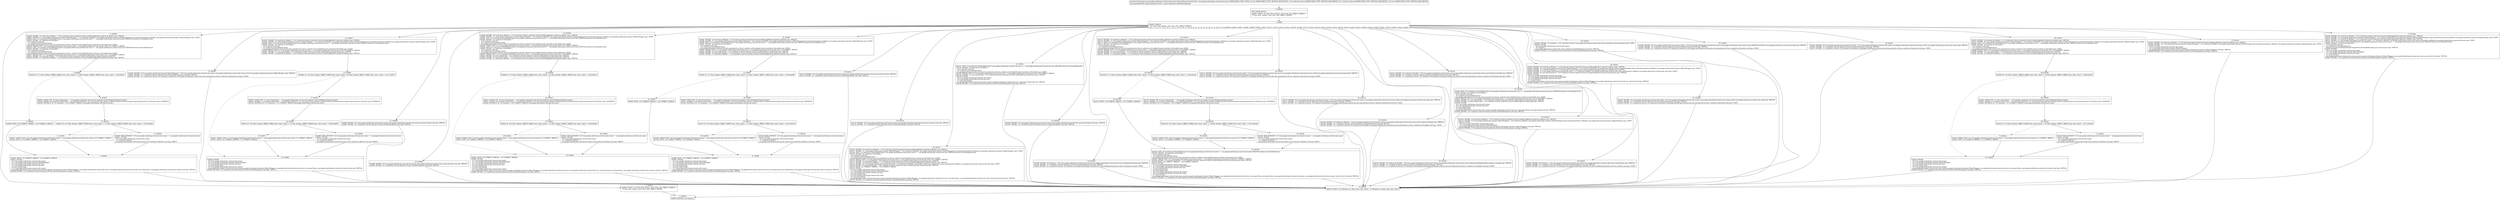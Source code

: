digraph "CFG forcom.google.android.gms.internal.ads.zzamu.dispatchTransaction(ILandroid\/os\/Parcel;Landroid\/os\/Parcel;I)Z" {
Node_0 [shape=record,label="{0\:\ 0x0000|MTH_ENTER_BLOCK\l|0x0000: CONST  (r6 I:?[int, float, boolean, short, byte, char, OBJECT, ARRAY]) = \l  (0 ?[int, float, boolean, short, byte, char, OBJECT, ARRAY])\l \l}"];
Node_1 [shape=record,label="{1\:\ 0x0001|0x0001: SWITCH  \l  (r9 I:?[int, float, boolean, short, byte, char, OBJECT, ARRAY])\l k:[1, 2, 3, 4, 5, 6, 7, 8, 9, 10, 11, 12, 13, 14, 15, 16, 17, 18, 19, 20, 21, 22, 23, 24, 25, 26, 27, 28, 29, 30, 31] t:[0x0006, 0x0046, 0x0051, 0x0086, 0x008d, 0x0094, 0x00d7, 0x0113, 0x011b, 0x0123, 0x014c, 0x0160, 0x0168, 0x0174, 0x01bc, 0x01c8, 0x01d4, 0x01e0, 0x01ec, 0x01f8, 0x0210, 0x0220, 0x022c, 0x0248, 0x0254, 0x0260, 0x026c, 0x0278, 0x0004, 0x02ae, 0x02be] \l}"];
Node_2 [shape=record,label="{2\:\ 0x0004|0x0004: CONST  (r0 I:?[int, float, boolean, short, byte, char, OBJECT, ARRAY]) = \l  (0 ?[int, float, boolean, short, byte, char, OBJECT, ARRAY])\l \l}"];
Node_3 [shape=record,label="{3\:\ 0x0005|0x0005: RETURN  (r0 I:boolean) \l}"];
Node_4 [shape=record,label="{4\:\ 0x0006|0x0006: INVOKE  (r0 I:android.os.IBinder) = (r10 I:android.os.Parcel) android.os.Parcel.readStrongBinder():android.os.IBinder type: VIRTUAL \l0x000a: INVOKE  (r1 I:com.google.android.gms.dynamic.IObjectWrapper) = (r0 I:android.os.IBinder) com.google.android.gms.dynamic.IObjectWrapper.Stub.asInterface(android.os.IBinder):com.google.android.gms.dynamic.IObjectWrapper type: STATIC \l0x000e: SGET  (r0 I:android.os.Parcelable$Creator\<com.google.android.gms.internal.ads.zzyb\>) =  com.google.android.gms.internal.ads.zzyb.CREATOR android.os.Parcelable$Creator \l0x0010: INVOKE  (r2 I:android.os.Parcelable) = \l  (r10 I:android.os.Parcel)\l  (r0 I:android.os.Parcelable$Creator)\l com.google.android.gms.internal.ads.zzfo.zza(android.os.Parcel, android.os.Parcelable$Creator):android.os.Parcelable type: STATIC \l0x0014: CHECK_CAST  (r2 I:com.google.android.gms.internal.ads.zzyb) = (com.google.android.gms.internal.ads.zzyb) (r2 I:?[OBJECT, ARRAY]) \l0x0016: SGET  (r0 I:android.os.Parcelable$Creator\<com.google.android.gms.internal.ads.zzxx\>) =  com.google.android.gms.internal.ads.zzxx.CREATOR android.os.Parcelable$Creator \l0x0018: INVOKE  (r3 I:android.os.Parcelable) = \l  (r10 I:android.os.Parcel)\l  (r0 I:android.os.Parcelable$Creator)\l com.google.android.gms.internal.ads.zzfo.zza(android.os.Parcel, android.os.Parcelable$Creator):android.os.Parcelable type: STATIC \l0x001c: CHECK_CAST  (r3 I:com.google.android.gms.internal.ads.zzxx) = (com.google.android.gms.internal.ads.zzxx) (r3 I:?[OBJECT, ARRAY]) \l0x001e: INVOKE  (r4 I:java.lang.String) = (r10 I:android.os.Parcel) android.os.Parcel.readString():java.lang.String type: VIRTUAL \l0x0022: INVOKE  (r7 I:android.os.IBinder) = (r10 I:android.os.Parcel) android.os.Parcel.readStrongBinder():android.os.IBinder type: VIRTUAL \l}"];
Node_5 [shape=record,label="{5\:\ 0x0026|0x0026: IF  (r7 I:?[int, boolean, OBJECT, ARRAY, byte, short, char]) != (0 ?[int, boolean, OBJECT, ARRAY, byte, short, char])  \-\> B:9:0x0032 \l}"];
Node_6 [shape=record,label="{6\:\ 0x0028|0x0028: MOVE  (r5 I:?[OBJECT, ARRAY]) = (r6 I:?[OBJECT, ARRAY]) \l}"];
Node_7 [shape=record,label="{7\:\ 0x0029|0x0029: MOVE  (r0 I:?[OBJECT, ARRAY]) = (r8 I:?[OBJECT, ARRAY]) \l0x002a: INVOKE  \l  (r0 I:com.google.android.gms.internal.ads.zzamu)\l  (r1 I:com.google.android.gms.dynamic.IObjectWrapper)\l  (r2 I:com.google.android.gms.internal.ads.zzyb)\l  (r3 I:com.google.android.gms.internal.ads.zzxx)\l  (r4 I:java.lang.String)\l  (r5 I:com.google.android.gms.internal.ads.zzamw)\l com.google.android.gms.internal.ads.zzamu.zza(com.google.android.gms.dynamic.IObjectWrapper, com.google.android.gms.internal.ads.zzyb, com.google.android.gms.internal.ads.zzxx, java.lang.String, com.google.android.gms.internal.ads.zzamw):void type: VIRTUAL \l0x002d: INVOKE  (r11 I:android.os.Parcel) android.os.Parcel.writeNoException():void type: VIRTUAL \l}"];
Node_8 [shape=record,label="{8\:\ 0x0030|0x0030: CONST  (r0 I:?[boolean, int, float, short, byte, char]) = (1 ?[boolean, int, float, short, byte, char]) \l}"];
Node_9 [shape=record,label="{9\:\ 0x0032|0x0032: CONST_STR  (r0 I:java.lang.String) =  \"com.google.android.gms.ads.internal.mediation.client.IMediationAdapterListener\" \l0x0034: INVOKE  (r0 I:android.os.IInterface) = (r7 I:android.os.IBinder), (r0 I:java.lang.String) android.os.IBinder.queryLocalInterface(java.lang.String):android.os.IInterface type: INTERFACE \l0x0038: INSTANCE_OF  (r5 I:boolean) = (r0 I:?[OBJECT, ARRAY]) com.google.android.gms.internal.ads.zzamw \l}"];
Node_10 [shape=record,label="{10\:\ 0x003a|0x003a: IF  (r5 I:?[int, boolean, OBJECT, ARRAY, byte, short, char]) == (0 ?[int, boolean, OBJECT, ARRAY, byte, short, char])  \-\> B:12:0x0040 \l}"];
Node_11 [shape=record,label="{11\:\ 0x003c|0x003c: CHECK_CAST  (r0 I:com.google.android.gms.internal.ads.zzamw) = (com.google.android.gms.internal.ads.zzamw) (r0 I:?[OBJECT, ARRAY]) \l0x003e: MOVE  (r5 I:?[OBJECT, ARRAY]) = (r0 I:?[OBJECT, ARRAY]) \l}"];
Node_12 [shape=record,label="{12\:\ 0x0040|0x0040: NEW_INSTANCE  (r5 I:com.google.android.gms.internal.ads.zzamy) =  com.google.android.gms.internal.ads.zzamy \l0x0042: INVOKE  \l  (r5 I:com.google.android.gms.internal.ads.zzamy)\l  (r7 I:android.os.IBinder)\l com.google.android.gms.internal.ads.zzamy.\<init\>(android.os.IBinder):void type: DIRECT \l}"];
Node_13 [shape=record,label="{13\:\ 0x0046|0x0046: INVOKE  (r0 I:com.google.android.gms.dynamic.IObjectWrapper) = (r8 I:com.google.android.gms.internal.ads.zzamu) com.google.android.gms.internal.ads.zzamu.zzse():com.google.android.gms.dynamic.IObjectWrapper type: VIRTUAL \l0x004a: INVOKE  (r11 I:android.os.Parcel) android.os.Parcel.writeNoException():void type: VIRTUAL \l0x004d: INVOKE  (r11 I:android.os.Parcel), (r0 I:android.os.IInterface) com.google.android.gms.internal.ads.zzfo.zza(android.os.Parcel, android.os.IInterface):void type: STATIC \l}"];
Node_14 [shape=record,label="{14\:\ 0x0051|0x0051: INVOKE  (r0 I:android.os.IBinder) = (r10 I:android.os.Parcel) android.os.Parcel.readStrongBinder():android.os.IBinder type: VIRTUAL \l0x0055: INVOKE  (r2 I:com.google.android.gms.dynamic.IObjectWrapper) = (r0 I:android.os.IBinder) com.google.android.gms.dynamic.IObjectWrapper.Stub.asInterface(android.os.IBinder):com.google.android.gms.dynamic.IObjectWrapper type: STATIC \l0x0059: SGET  (r0 I:android.os.Parcelable$Creator\<com.google.android.gms.internal.ads.zzxx\>) =  com.google.android.gms.internal.ads.zzxx.CREATOR android.os.Parcelable$Creator \l0x005b: INVOKE  (r0 I:android.os.Parcelable) = \l  (r10 I:android.os.Parcel)\l  (r0 I:android.os.Parcelable$Creator)\l com.google.android.gms.internal.ads.zzfo.zza(android.os.Parcel, android.os.Parcelable$Creator):android.os.Parcelable type: STATIC \l0x005f: CHECK_CAST  (r0 I:com.google.android.gms.internal.ads.zzxx) = (com.google.android.gms.internal.ads.zzxx) (r0 I:?[OBJECT, ARRAY]) \l0x0061: INVOKE  (r3 I:java.lang.String) = (r10 I:android.os.Parcel) android.os.Parcel.readString():java.lang.String type: VIRTUAL \l0x0065: INVOKE  (r4 I:android.os.IBinder) = (r10 I:android.os.Parcel) android.os.Parcel.readStrongBinder():android.os.IBinder type: VIRTUAL \l}"];
Node_15 [shape=record,label="{15\:\ 0x0069|0x0069: IF  (r4 I:?[int, boolean, OBJECT, ARRAY, byte, short, char]) != (0 ?[int, boolean, OBJECT, ARRAY, byte, short, char])  \-\> B:17:0x0072 \l}"];
Node_16 [shape=record,label="{16\:\ 0x006b|0x006b: INVOKE  \l  (r8 I:com.google.android.gms.internal.ads.zzamu)\l  (r2 I:com.google.android.gms.dynamic.IObjectWrapper)\l  (r0 I:com.google.android.gms.internal.ads.zzxx)\l  (r3 I:java.lang.String)\l  (r6 I:com.google.android.gms.internal.ads.zzamw)\l com.google.android.gms.internal.ads.zzamu.zza(com.google.android.gms.dynamic.IObjectWrapper, com.google.android.gms.internal.ads.zzxx, java.lang.String, com.google.android.gms.internal.ads.zzamw):void type: VIRTUAL \l0x006e: INVOKE  (r11 I:android.os.Parcel) android.os.Parcel.writeNoException():void type: VIRTUAL \l}"];
Node_17 [shape=record,label="{17\:\ 0x0072|0x0072: CONST_STR  (r1 I:java.lang.String) =  \"com.google.android.gms.ads.internal.mediation.client.IMediationAdapterListener\" \l0x0074: INVOKE  (r1 I:android.os.IInterface) = (r4 I:android.os.IBinder), (r1 I:java.lang.String) android.os.IBinder.queryLocalInterface(java.lang.String):android.os.IInterface type: INTERFACE \l0x0078: INSTANCE_OF  (r5 I:boolean) = (r1 I:?[OBJECT, ARRAY]) com.google.android.gms.internal.ads.zzamw \l}"];
Node_18 [shape=record,label="{18\:\ 0x007a|0x007a: IF  (r5 I:?[int, boolean, OBJECT, ARRAY, byte, short, char]) == (0 ?[int, boolean, OBJECT, ARRAY, byte, short, char])  \-\> B:20:0x0080 \l}"];
Node_19 [shape=record,label="{19\:\ 0x007c|0x007c: CHECK_CAST  (r1 I:com.google.android.gms.internal.ads.zzamw) = (com.google.android.gms.internal.ads.zzamw) (r1 I:?[OBJECT, ARRAY]) \l0x007e: MOVE  (r6 I:?[OBJECT, ARRAY]) = (r1 I:?[OBJECT, ARRAY]) \l}"];
Node_20 [shape=record,label="{20\:\ 0x0080|0x0080: NEW_INSTANCE  (r6 I:com.google.android.gms.internal.ads.zzamy) =  com.google.android.gms.internal.ads.zzamy \l0x0082: INVOKE  \l  (r6 I:com.google.android.gms.internal.ads.zzamy)\l  (r4 I:android.os.IBinder)\l com.google.android.gms.internal.ads.zzamy.\<init\>(android.os.IBinder):void type: DIRECT \l}"];
Node_21 [shape=record,label="{21\:\ 0x0086|0x0086: INVOKE  (r8 I:com.google.android.gms.internal.ads.zzamu) com.google.android.gms.internal.ads.zzamu.showInterstitial():void type: VIRTUAL \l0x0089: INVOKE  (r11 I:android.os.Parcel) android.os.Parcel.writeNoException():void type: VIRTUAL \l}"];
Node_22 [shape=record,label="{22\:\ 0x008d|0x008d: INVOKE  (r8 I:com.google.android.gms.internal.ads.zzamu) com.google.android.gms.internal.ads.zzamu.destroy():void type: VIRTUAL \l0x0090: INVOKE  (r11 I:android.os.Parcel) android.os.Parcel.writeNoException():void type: VIRTUAL \l}"];
Node_23 [shape=record,label="{23\:\ 0x0094|0x0094: INVOKE  (r0 I:android.os.IBinder) = (r10 I:android.os.Parcel) android.os.Parcel.readStrongBinder():android.os.IBinder type: VIRTUAL \l0x0098: INVOKE  (r1 I:com.google.android.gms.dynamic.IObjectWrapper) = (r0 I:android.os.IBinder) com.google.android.gms.dynamic.IObjectWrapper.Stub.asInterface(android.os.IBinder):com.google.android.gms.dynamic.IObjectWrapper type: STATIC \l0x009c: SGET  (r0 I:android.os.Parcelable$Creator\<com.google.android.gms.internal.ads.zzyb\>) =  com.google.android.gms.internal.ads.zzyb.CREATOR android.os.Parcelable$Creator \l0x009e: INVOKE  (r2 I:android.os.Parcelable) = \l  (r10 I:android.os.Parcel)\l  (r0 I:android.os.Parcelable$Creator)\l com.google.android.gms.internal.ads.zzfo.zza(android.os.Parcel, android.os.Parcelable$Creator):android.os.Parcelable type: STATIC \l0x00a2: CHECK_CAST  (r2 I:com.google.android.gms.internal.ads.zzyb) = (com.google.android.gms.internal.ads.zzyb) (r2 I:?[OBJECT, ARRAY]) \l0x00a4: SGET  (r0 I:android.os.Parcelable$Creator\<com.google.android.gms.internal.ads.zzxx\>) =  com.google.android.gms.internal.ads.zzxx.CREATOR android.os.Parcelable$Creator \l0x00a6: INVOKE  (r3 I:android.os.Parcelable) = \l  (r10 I:android.os.Parcel)\l  (r0 I:android.os.Parcelable$Creator)\l com.google.android.gms.internal.ads.zzfo.zza(android.os.Parcel, android.os.Parcelable$Creator):android.os.Parcelable type: STATIC \l0x00aa: CHECK_CAST  (r3 I:com.google.android.gms.internal.ads.zzxx) = (com.google.android.gms.internal.ads.zzxx) (r3 I:?[OBJECT, ARRAY]) \l0x00ac: INVOKE  (r4 I:java.lang.String) = (r10 I:android.os.Parcel) android.os.Parcel.readString():java.lang.String type: VIRTUAL \l0x00b0: INVOKE  (r5 I:java.lang.String) = (r10 I:android.os.Parcel) android.os.Parcel.readString():java.lang.String type: VIRTUAL \l0x00b4: INVOKE  (r7 I:android.os.IBinder) = (r10 I:android.os.Parcel) android.os.Parcel.readStrongBinder():android.os.IBinder type: VIRTUAL \l}"];
Node_24 [shape=record,label="{24\:\ 0x00b8|0x00b8: IF  (r7 I:?[int, boolean, OBJECT, ARRAY, byte, short, char]) != (0 ?[int, boolean, OBJECT, ARRAY, byte, short, char])  \-\> B:26:0x00c3 \l}"];
Node_25 [shape=record,label="{25\:\ 0x00ba|0x00ba: MOVE  (r0 I:?[OBJECT, ARRAY]) = (r8 I:?[OBJECT, ARRAY]) \l0x00bb: INVOKE  \l  (r0 I:com.google.android.gms.internal.ads.zzamu)\l  (r1 I:com.google.android.gms.dynamic.IObjectWrapper)\l  (r2 I:com.google.android.gms.internal.ads.zzyb)\l  (r3 I:com.google.android.gms.internal.ads.zzxx)\l  (r4 I:java.lang.String)\l  (r5 I:java.lang.String)\l  (r6 I:com.google.android.gms.internal.ads.zzamw)\l com.google.android.gms.internal.ads.zzamu.zza(com.google.android.gms.dynamic.IObjectWrapper, com.google.android.gms.internal.ads.zzyb, com.google.android.gms.internal.ads.zzxx, java.lang.String, java.lang.String, com.google.android.gms.internal.ads.zzamw):void type: VIRTUAL \l0x00be: INVOKE  (r11 I:android.os.Parcel) android.os.Parcel.writeNoException():void type: VIRTUAL \l}"];
Node_26 [shape=record,label="{26\:\ 0x00c3|0x00c3: CONST_STR  (r0 I:java.lang.String) =  \"com.google.android.gms.ads.internal.mediation.client.IMediationAdapterListener\" \l0x00c5: INVOKE  (r0 I:android.os.IInterface) = (r7 I:android.os.IBinder), (r0 I:java.lang.String) android.os.IBinder.queryLocalInterface(java.lang.String):android.os.IInterface type: INTERFACE \l0x00c9: INSTANCE_OF  (r6 I:boolean) = (r0 I:?[OBJECT, ARRAY]) com.google.android.gms.internal.ads.zzamw \l}"];
Node_27 [shape=record,label="{27\:\ 0x00cb|0x00cb: IF  (r6 I:?[int, boolean, OBJECT, ARRAY, byte, short, char]) == (0 ?[int, boolean, OBJECT, ARRAY, byte, short, char])  \-\> B:29:0x00d1 \l}"];
Node_28 [shape=record,label="{28\:\ 0x00cd|0x00cd: CHECK_CAST  (r0 I:com.google.android.gms.internal.ads.zzamw) = (com.google.android.gms.internal.ads.zzamw) (r0 I:?[OBJECT, ARRAY]) \l0x00cf: MOVE  (r6 I:?[OBJECT, ARRAY]) = (r0 I:?[OBJECT, ARRAY]) \l}"];
Node_29 [shape=record,label="{29\:\ 0x00d1|0x00d1: NEW_INSTANCE  (r6 I:com.google.android.gms.internal.ads.zzamy) =  com.google.android.gms.internal.ads.zzamy \l0x00d3: INVOKE  \l  (r6 I:com.google.android.gms.internal.ads.zzamy)\l  (r7 I:android.os.IBinder)\l com.google.android.gms.internal.ads.zzamy.\<init\>(android.os.IBinder):void type: DIRECT \l}"];
Node_30 [shape=record,label="{30\:\ 0x00d7|0x00d7: INVOKE  (r0 I:android.os.IBinder) = (r10 I:android.os.Parcel) android.os.Parcel.readStrongBinder():android.os.IBinder type: VIRTUAL \l0x00db: INVOKE  (r1 I:com.google.android.gms.dynamic.IObjectWrapper) = (r0 I:android.os.IBinder) com.google.android.gms.dynamic.IObjectWrapper.Stub.asInterface(android.os.IBinder):com.google.android.gms.dynamic.IObjectWrapper type: STATIC \l0x00df: SGET  (r0 I:android.os.Parcelable$Creator\<com.google.android.gms.internal.ads.zzxx\>) =  com.google.android.gms.internal.ads.zzxx.CREATOR android.os.Parcelable$Creator \l0x00e1: INVOKE  (r2 I:android.os.Parcelable) = \l  (r10 I:android.os.Parcel)\l  (r0 I:android.os.Parcelable$Creator)\l com.google.android.gms.internal.ads.zzfo.zza(android.os.Parcel, android.os.Parcelable$Creator):android.os.Parcelable type: STATIC \l0x00e5: CHECK_CAST  (r2 I:com.google.android.gms.internal.ads.zzxx) = (com.google.android.gms.internal.ads.zzxx) (r2 I:?[OBJECT, ARRAY]) \l0x00e7: INVOKE  (r3 I:java.lang.String) = (r10 I:android.os.Parcel) android.os.Parcel.readString():java.lang.String type: VIRTUAL \l0x00eb: INVOKE  (r4 I:java.lang.String) = (r10 I:android.os.Parcel) android.os.Parcel.readString():java.lang.String type: VIRTUAL \l0x00ef: INVOKE  (r7 I:android.os.IBinder) = (r10 I:android.os.Parcel) android.os.Parcel.readStrongBinder():android.os.IBinder type: VIRTUAL \l}"];
Node_31 [shape=record,label="{31\:\ 0x00f3|0x00f3: IF  (r7 I:?[int, boolean, OBJECT, ARRAY, byte, short, char]) != (0 ?[int, boolean, OBJECT, ARRAY, byte, short, char])  \-\> B:34:0x00ff \l}"];
Node_32 [shape=record,label="{32\:\ 0x00f5|0x00f5: MOVE  (r5 I:?[OBJECT, ARRAY]) = (r6 I:?[OBJECT, ARRAY]) \l}"];
Node_33 [shape=record,label="{33\:\ 0x00f6|0x00f6: MOVE  (r0 I:?[OBJECT, ARRAY]) = (r8 I:?[OBJECT, ARRAY]) \l0x00f7: INVOKE  \l  (r0 I:com.google.android.gms.internal.ads.zzamu)\l  (r1 I:com.google.android.gms.dynamic.IObjectWrapper)\l  (r2 I:com.google.android.gms.internal.ads.zzxx)\l  (r3 I:java.lang.String)\l  (r4 I:java.lang.String)\l  (r5 I:com.google.android.gms.internal.ads.zzamw)\l com.google.android.gms.internal.ads.zzamu.zza(com.google.android.gms.dynamic.IObjectWrapper, com.google.android.gms.internal.ads.zzxx, java.lang.String, java.lang.String, com.google.android.gms.internal.ads.zzamw):void type: VIRTUAL \l0x00fa: INVOKE  (r11 I:android.os.Parcel) android.os.Parcel.writeNoException():void type: VIRTUAL \l}"];
Node_34 [shape=record,label="{34\:\ 0x00ff|0x00ff: CONST_STR  (r0 I:java.lang.String) =  \"com.google.android.gms.ads.internal.mediation.client.IMediationAdapterListener\" \l0x0101: INVOKE  (r0 I:android.os.IInterface) = (r7 I:android.os.IBinder), (r0 I:java.lang.String) android.os.IBinder.queryLocalInterface(java.lang.String):android.os.IInterface type: INTERFACE \l0x0105: INSTANCE_OF  (r5 I:boolean) = (r0 I:?[OBJECT, ARRAY]) com.google.android.gms.internal.ads.zzamw \l}"];
Node_35 [shape=record,label="{35\:\ 0x0107|0x0107: IF  (r5 I:?[int, boolean, OBJECT, ARRAY, byte, short, char]) == (0 ?[int, boolean, OBJECT, ARRAY, byte, short, char])  \-\> B:37:0x010d \l}"];
Node_36 [shape=record,label="{36\:\ 0x0109|0x0109: CHECK_CAST  (r0 I:com.google.android.gms.internal.ads.zzamw) = (com.google.android.gms.internal.ads.zzamw) (r0 I:?[OBJECT, ARRAY]) \l0x010b: MOVE  (r5 I:?[OBJECT, ARRAY]) = (r0 I:?[OBJECT, ARRAY]) \l}"];
Node_37 [shape=record,label="{37\:\ 0x010d|0x010d: NEW_INSTANCE  (r5 I:com.google.android.gms.internal.ads.zzamy) =  com.google.android.gms.internal.ads.zzamy \l0x010f: INVOKE  \l  (r5 I:com.google.android.gms.internal.ads.zzamy)\l  (r7 I:android.os.IBinder)\l com.google.android.gms.internal.ads.zzamy.\<init\>(android.os.IBinder):void type: DIRECT \l}"];
Node_38 [shape=record,label="{38\:\ 0x0113|0x0113: INVOKE  (r8 I:com.google.android.gms.internal.ads.zzamu) com.google.android.gms.internal.ads.zzamu.pause():void type: VIRTUAL \l0x0116: INVOKE  (r11 I:android.os.Parcel) android.os.Parcel.writeNoException():void type: VIRTUAL \l}"];
Node_39 [shape=record,label="{39\:\ 0x011b|0x011b: INVOKE  (r8 I:com.google.android.gms.internal.ads.zzamu) com.google.android.gms.internal.ads.zzamu.resume():void type: VIRTUAL \l0x011e: INVOKE  (r11 I:android.os.Parcel) android.os.Parcel.writeNoException():void type: VIRTUAL \l}"];
Node_40 [shape=record,label="{40\:\ 0x0123|0x0123: INVOKE  (r0 I:android.os.IBinder) = (r10 I:android.os.Parcel) android.os.Parcel.readStrongBinder():android.os.IBinder type: VIRTUAL \l0x0127: INVOKE  (r1 I:com.google.android.gms.dynamic.IObjectWrapper) = (r0 I:android.os.IBinder) com.google.android.gms.dynamic.IObjectWrapper.Stub.asInterface(android.os.IBinder):com.google.android.gms.dynamic.IObjectWrapper type: STATIC \l0x012b: SGET  (r0 I:android.os.Parcelable$Creator\<com.google.android.gms.internal.ads.zzxx\>) =  com.google.android.gms.internal.ads.zzxx.CREATOR android.os.Parcelable$Creator \l0x012d: INVOKE  (r2 I:android.os.Parcelable) = \l  (r10 I:android.os.Parcel)\l  (r0 I:android.os.Parcelable$Creator)\l com.google.android.gms.internal.ads.zzfo.zza(android.os.Parcel, android.os.Parcelable$Creator):android.os.Parcelable type: STATIC \l0x0131: CHECK_CAST  (r2 I:com.google.android.gms.internal.ads.zzxx) = (com.google.android.gms.internal.ads.zzxx) (r2 I:?[OBJECT, ARRAY]) \l0x0133: INVOKE  (r3 I:java.lang.String) = (r10 I:android.os.Parcel) android.os.Parcel.readString():java.lang.String type: VIRTUAL \l0x0137: INVOKE  (r0 I:android.os.IBinder) = (r10 I:android.os.Parcel) android.os.Parcel.readStrongBinder():android.os.IBinder type: VIRTUAL \l0x013b: INVOKE  (r4 I:com.google.android.gms.internal.ads.zzatl) = (r0 I:android.os.IBinder) com.google.android.gms.internal.ads.zzatm.zzai(android.os.IBinder):com.google.android.gms.internal.ads.zzatl type: STATIC \l0x013f: INVOKE  (r5 I:java.lang.String) = (r10 I:android.os.Parcel) android.os.Parcel.readString():java.lang.String type: VIRTUAL \l0x0143: MOVE  (r0 I:?[OBJECT, ARRAY]) = (r8 I:?[OBJECT, ARRAY]) \l0x0144: INVOKE  \l  (r0 I:com.google.android.gms.internal.ads.zzamu)\l  (r1 I:com.google.android.gms.dynamic.IObjectWrapper)\l  (r2 I:com.google.android.gms.internal.ads.zzxx)\l  (r3 I:java.lang.String)\l  (r4 I:com.google.android.gms.internal.ads.zzatl)\l  (r5 I:java.lang.String)\l com.google.android.gms.internal.ads.zzamu.zza(com.google.android.gms.dynamic.IObjectWrapper, com.google.android.gms.internal.ads.zzxx, java.lang.String, com.google.android.gms.internal.ads.zzatl, java.lang.String):void type: VIRTUAL \l0x0147: INVOKE  (r11 I:android.os.Parcel) android.os.Parcel.writeNoException():void type: VIRTUAL \l}"];
Node_41 [shape=record,label="{41\:\ 0x014c|0x014c: SGET  (r0 I:android.os.Parcelable$Creator\<com.google.android.gms.internal.ads.zzxx\>) =  com.google.android.gms.internal.ads.zzxx.CREATOR android.os.Parcelable$Creator \l0x014e: INVOKE  (r0 I:android.os.Parcelable) = \l  (r10 I:android.os.Parcel)\l  (r0 I:android.os.Parcelable$Creator)\l com.google.android.gms.internal.ads.zzfo.zza(android.os.Parcel, android.os.Parcelable$Creator):android.os.Parcelable type: STATIC \l0x0152: CHECK_CAST  (r0 I:com.google.android.gms.internal.ads.zzxx) = (com.google.android.gms.internal.ads.zzxx) (r0 I:?[OBJECT, ARRAY]) \l0x0154: INVOKE  (r1 I:java.lang.String) = (r10 I:android.os.Parcel) android.os.Parcel.readString():java.lang.String type: VIRTUAL \l0x0158: INVOKE  \l  (r8 I:com.google.android.gms.internal.ads.zzamu)\l  (r0 I:com.google.android.gms.internal.ads.zzxx)\l  (r1 I:java.lang.String)\l com.google.android.gms.internal.ads.zzamu.zza(com.google.android.gms.internal.ads.zzxx, java.lang.String):void type: VIRTUAL \l0x015b: INVOKE  (r11 I:android.os.Parcel) android.os.Parcel.writeNoException():void type: VIRTUAL \l}"];
Node_42 [shape=record,label="{42\:\ 0x0160|0x0160: INVOKE  (r8 I:com.google.android.gms.internal.ads.zzamu) com.google.android.gms.internal.ads.zzamu.showVideo():void type: VIRTUAL \l0x0163: INVOKE  (r11 I:android.os.Parcel) android.os.Parcel.writeNoException():void type: VIRTUAL \l}"];
Node_43 [shape=record,label="{43\:\ 0x0168|0x0168: INVOKE  (r0 I:boolean) = (r8 I:com.google.android.gms.internal.ads.zzamu) com.google.android.gms.internal.ads.zzamu.isInitialized():boolean type: VIRTUAL \l0x016c: INVOKE  (r11 I:android.os.Parcel) android.os.Parcel.writeNoException():void type: VIRTUAL \l0x016f: INVOKE  (r11 I:android.os.Parcel), (r0 I:boolean) com.google.android.gms.internal.ads.zzfo.writeBoolean(android.os.Parcel, boolean):void type: STATIC \l}"];
Node_44 [shape=record,label="{44\:\ 0x0174|0x0174: INVOKE  (r0 I:android.os.IBinder) = (r10 I:android.os.Parcel) android.os.Parcel.readStrongBinder():android.os.IBinder type: VIRTUAL \l0x0178: INVOKE  (r1 I:com.google.android.gms.dynamic.IObjectWrapper) = (r0 I:android.os.IBinder) com.google.android.gms.dynamic.IObjectWrapper.Stub.asInterface(android.os.IBinder):com.google.android.gms.dynamic.IObjectWrapper type: STATIC \l0x017c: SGET  (r0 I:android.os.Parcelable$Creator\<com.google.android.gms.internal.ads.zzxx\>) =  com.google.android.gms.internal.ads.zzxx.CREATOR android.os.Parcelable$Creator \l0x017e: INVOKE  (r2 I:android.os.Parcelable) = \l  (r10 I:android.os.Parcel)\l  (r0 I:android.os.Parcelable$Creator)\l com.google.android.gms.internal.ads.zzfo.zza(android.os.Parcel, android.os.Parcelable$Creator):android.os.Parcelable type: STATIC \l0x0182: CHECK_CAST  (r2 I:com.google.android.gms.internal.ads.zzxx) = (com.google.android.gms.internal.ads.zzxx) (r2 I:?[OBJECT, ARRAY]) \l0x0184: INVOKE  (r3 I:java.lang.String) = (r10 I:android.os.Parcel) android.os.Parcel.readString():java.lang.String type: VIRTUAL \l0x0188: INVOKE  (r4 I:java.lang.String) = (r10 I:android.os.Parcel) android.os.Parcel.readString():java.lang.String type: VIRTUAL \l0x018c: INVOKE  (r7 I:android.os.IBinder) = (r10 I:android.os.Parcel) android.os.Parcel.readStrongBinder():android.os.IBinder type: VIRTUAL \l}"];
Node_45 [shape=record,label="{45\:\ 0x0190|0x0190: IF  (r7 I:?[int, boolean, OBJECT, ARRAY, byte, short, char]) != (0 ?[int, boolean, OBJECT, ARRAY, byte, short, char])  \-\> B:48:0x01a8 \l}"];
Node_46 [shape=record,label="{46\:\ 0x0192|0x0192: MOVE  (r5 I:?[OBJECT, ARRAY]) = (r6 I:?[OBJECT, ARRAY]) \l}"];
Node_47 [shape=record,label="{47\:\ 0x0193|0x0193: SGET  (r0 I:android.os.Parcelable$Creator\<com.google.android.gms.internal.ads.zzadx\>) =  com.google.android.gms.internal.ads.zzadx.CREATOR android.os.Parcelable$Creator \l0x0195: INVOKE  (r6 I:android.os.Parcelable) = \l  (r10 I:android.os.Parcel)\l  (r0 I:android.os.Parcelable$Creator)\l com.google.android.gms.internal.ads.zzfo.zza(android.os.Parcel, android.os.Parcelable$Creator):android.os.Parcelable type: STATIC \l0x0199: CHECK_CAST  (r6 I:com.google.android.gms.internal.ads.zzadx) = (com.google.android.gms.internal.ads.zzadx) (r6 I:?[OBJECT, ARRAY]) \l0x019b: INVOKE  (r7 I:java.util.ArrayList) = (r10 I:android.os.Parcel) android.os.Parcel.createStringArrayList():java.util.ArrayList type: VIRTUAL \l0x019f: MOVE  (r0 I:?[OBJECT, ARRAY]) = (r8 I:?[OBJECT, ARRAY]) \l0x01a0: INVOKE  \l  (r0 I:com.google.android.gms.internal.ads.zzamu)\l  (r1 I:com.google.android.gms.dynamic.IObjectWrapper)\l  (r2 I:com.google.android.gms.internal.ads.zzxx)\l  (r3 I:java.lang.String)\l  (r4 I:java.lang.String)\l  (r5 I:com.google.android.gms.internal.ads.zzamw)\l  (r6 I:com.google.android.gms.internal.ads.zzadx)\l  (r7 I:java.util.List)\l com.google.android.gms.internal.ads.zzamu.zza(com.google.android.gms.dynamic.IObjectWrapper, com.google.android.gms.internal.ads.zzxx, java.lang.String, java.lang.String, com.google.android.gms.internal.ads.zzamw, com.google.android.gms.internal.ads.zzadx, java.util.List):void type: VIRTUAL \l0x01a3: INVOKE  (r11 I:android.os.Parcel) android.os.Parcel.writeNoException():void type: VIRTUAL \l}"];
Node_48 [shape=record,label="{48\:\ 0x01a8|0x01a8: CONST_STR  (r0 I:java.lang.String) =  \"com.google.android.gms.ads.internal.mediation.client.IMediationAdapterListener\" \l0x01aa: INVOKE  (r0 I:android.os.IInterface) = (r7 I:android.os.IBinder), (r0 I:java.lang.String) android.os.IBinder.queryLocalInterface(java.lang.String):android.os.IInterface type: INTERFACE \l0x01ae: INSTANCE_OF  (r5 I:boolean) = (r0 I:?[OBJECT, ARRAY]) com.google.android.gms.internal.ads.zzamw \l}"];
Node_49 [shape=record,label="{49\:\ 0x01b0|0x01b0: IF  (r5 I:?[int, boolean, OBJECT, ARRAY, byte, short, char]) == (0 ?[int, boolean, OBJECT, ARRAY, byte, short, char])  \-\> B:51:0x01b6 \l}"];
Node_50 [shape=record,label="{50\:\ 0x01b2|0x01b2: CHECK_CAST  (r0 I:com.google.android.gms.internal.ads.zzamw) = (com.google.android.gms.internal.ads.zzamw) (r0 I:?[OBJECT, ARRAY]) \l0x01b4: MOVE  (r5 I:?[OBJECT, ARRAY]) = (r0 I:?[OBJECT, ARRAY]) \l}"];
Node_51 [shape=record,label="{51\:\ 0x01b6|0x01b6: NEW_INSTANCE  (r5 I:com.google.android.gms.internal.ads.zzamy) =  com.google.android.gms.internal.ads.zzamy \l0x01b8: INVOKE  \l  (r5 I:com.google.android.gms.internal.ads.zzamy)\l  (r7 I:android.os.IBinder)\l com.google.android.gms.internal.ads.zzamy.\<init\>(android.os.IBinder):void type: DIRECT \l}"];
Node_52 [shape=record,label="{52\:\ 0x01bc|0x01bc: INVOKE  (r0 I:com.google.android.gms.internal.ads.zzanb) = (r8 I:com.google.android.gms.internal.ads.zzamu) com.google.android.gms.internal.ads.zzamu.zzsf():com.google.android.gms.internal.ads.zzanb type: VIRTUAL \l0x01c0: INVOKE  (r11 I:android.os.Parcel) android.os.Parcel.writeNoException():void type: VIRTUAL \l0x01c3: INVOKE  (r11 I:android.os.Parcel), (r0 I:android.os.IInterface) com.google.android.gms.internal.ads.zzfo.zza(android.os.Parcel, android.os.IInterface):void type: STATIC \l}"];
Node_53 [shape=record,label="{53\:\ 0x01c8|0x01c8: INVOKE  (r0 I:com.google.android.gms.internal.ads.zzane) = (r8 I:com.google.android.gms.internal.ads.zzamu) com.google.android.gms.internal.ads.zzamu.zzsg():com.google.android.gms.internal.ads.zzane type: VIRTUAL \l0x01cc: INVOKE  (r11 I:android.os.Parcel) android.os.Parcel.writeNoException():void type: VIRTUAL \l0x01cf: INVOKE  (r11 I:android.os.Parcel), (r0 I:android.os.IInterface) com.google.android.gms.internal.ads.zzfo.zza(android.os.Parcel, android.os.IInterface):void type: STATIC \l}"];
Node_54 [shape=record,label="{54\:\ 0x01d4|0x01d4: INVOKE  (r0 I:android.os.Bundle) = (r8 I:com.google.android.gms.internal.ads.zzamu) com.google.android.gms.internal.ads.zzamu.zzsh():android.os.Bundle type: VIRTUAL \l0x01d8: INVOKE  (r11 I:android.os.Parcel) android.os.Parcel.writeNoException():void type: VIRTUAL \l0x01db: INVOKE  (r11 I:android.os.Parcel), (r0 I:android.os.Parcelable) com.google.android.gms.internal.ads.zzfo.zzb(android.os.Parcel, android.os.Parcelable):void type: STATIC \l}"];
Node_55 [shape=record,label="{55\:\ 0x01e0|0x01e0: INVOKE  (r0 I:android.os.Bundle) = (r8 I:com.google.android.gms.internal.ads.zzamu) com.google.android.gms.internal.ads.zzamu.getInterstitialAdapterInfo():android.os.Bundle type: VIRTUAL \l0x01e4: INVOKE  (r11 I:android.os.Parcel) android.os.Parcel.writeNoException():void type: VIRTUAL \l0x01e7: INVOKE  (r11 I:android.os.Parcel), (r0 I:android.os.Parcelable) com.google.android.gms.internal.ads.zzfo.zzb(android.os.Parcel, android.os.Parcelable):void type: STATIC \l}"];
Node_56 [shape=record,label="{56\:\ 0x01ec|0x01ec: INVOKE  (r0 I:android.os.Bundle) = (r8 I:com.google.android.gms.internal.ads.zzamu) com.google.android.gms.internal.ads.zzamu.zzsi():android.os.Bundle type: VIRTUAL \l0x01f0: INVOKE  (r11 I:android.os.Parcel) android.os.Parcel.writeNoException():void type: VIRTUAL \l0x01f3: INVOKE  (r11 I:android.os.Parcel), (r0 I:android.os.Parcelable) com.google.android.gms.internal.ads.zzfo.zzb(android.os.Parcel, android.os.Parcelable):void type: STATIC \l}"];
Node_57 [shape=record,label="{57\:\ 0x01f8|0x01f8: SGET  (r0 I:android.os.Parcelable$Creator\<com.google.android.gms.internal.ads.zzxx\>) =  com.google.android.gms.internal.ads.zzxx.CREATOR android.os.Parcelable$Creator \l0x01fa: INVOKE  (r0 I:android.os.Parcelable) = \l  (r10 I:android.os.Parcel)\l  (r0 I:android.os.Parcelable$Creator)\l com.google.android.gms.internal.ads.zzfo.zza(android.os.Parcel, android.os.Parcelable$Creator):android.os.Parcelable type: STATIC \l0x01fe: CHECK_CAST  (r0 I:com.google.android.gms.internal.ads.zzxx) = (com.google.android.gms.internal.ads.zzxx) (r0 I:?[OBJECT, ARRAY]) \l0x0200: INVOKE  (r1 I:java.lang.String) = (r10 I:android.os.Parcel) android.os.Parcel.readString():java.lang.String type: VIRTUAL \l0x0204: INVOKE  (r2 I:java.lang.String) = (r10 I:android.os.Parcel) android.os.Parcel.readString():java.lang.String type: VIRTUAL \l0x0208: INVOKE  \l  (r8 I:com.google.android.gms.internal.ads.zzamu)\l  (r0 I:com.google.android.gms.internal.ads.zzxx)\l  (r1 I:java.lang.String)\l  (r2 I:java.lang.String)\l com.google.android.gms.internal.ads.zzamu.zza(com.google.android.gms.internal.ads.zzxx, java.lang.String, java.lang.String):void type: VIRTUAL \l0x020b: INVOKE  (r11 I:android.os.Parcel) android.os.Parcel.writeNoException():void type: VIRTUAL \l}"];
Node_58 [shape=record,label="{58\:\ 0x0210|0x0210: INVOKE  (r0 I:android.os.IBinder) = (r10 I:android.os.Parcel) android.os.Parcel.readStrongBinder():android.os.IBinder type: VIRTUAL \l0x0214: INVOKE  (r0 I:com.google.android.gms.dynamic.IObjectWrapper) = (r0 I:android.os.IBinder) com.google.android.gms.dynamic.IObjectWrapper.Stub.asInterface(android.os.IBinder):com.google.android.gms.dynamic.IObjectWrapper type: STATIC \l0x0218: INVOKE  \l  (r8 I:com.google.android.gms.internal.ads.zzamu)\l  (r0 I:com.google.android.gms.dynamic.IObjectWrapper)\l com.google.android.gms.internal.ads.zzamu.zzr(com.google.android.gms.dynamic.IObjectWrapper):void type: VIRTUAL \l0x021b: INVOKE  (r11 I:android.os.Parcel) android.os.Parcel.writeNoException():void type: VIRTUAL \l}"];
Node_59 [shape=record,label="{59\:\ 0x0220|0x0220: INVOKE  (r0 I:boolean) = (r8 I:com.google.android.gms.internal.ads.zzamu) com.google.android.gms.internal.ads.zzamu.zzsj():boolean type: VIRTUAL \l0x0224: INVOKE  (r11 I:android.os.Parcel) android.os.Parcel.writeNoException():void type: VIRTUAL \l0x0227: INVOKE  (r11 I:android.os.Parcel), (r0 I:boolean) com.google.android.gms.internal.ads.zzfo.writeBoolean(android.os.Parcel, boolean):void type: STATIC \l}"];
Node_60 [shape=record,label="{60\:\ 0x022c|0x022c: INVOKE  (r0 I:android.os.IBinder) = (r10 I:android.os.Parcel) android.os.Parcel.readStrongBinder():android.os.IBinder type: VIRTUAL \l0x0230: INVOKE  (r0 I:com.google.android.gms.dynamic.IObjectWrapper) = (r0 I:android.os.IBinder) com.google.android.gms.dynamic.IObjectWrapper.Stub.asInterface(android.os.IBinder):com.google.android.gms.dynamic.IObjectWrapper type: STATIC \l0x0234: INVOKE  (r1 I:android.os.IBinder) = (r10 I:android.os.Parcel) android.os.Parcel.readStrongBinder():android.os.IBinder type: VIRTUAL \l0x0238: INVOKE  (r1 I:com.google.android.gms.internal.ads.zzatl) = (r1 I:android.os.IBinder) com.google.android.gms.internal.ads.zzatm.zzai(android.os.IBinder):com.google.android.gms.internal.ads.zzatl type: STATIC \l0x023c: INVOKE  (r2 I:java.util.ArrayList) = (r10 I:android.os.Parcel) android.os.Parcel.createStringArrayList():java.util.ArrayList type: VIRTUAL \l0x0240: INVOKE  \l  (r8 I:com.google.android.gms.internal.ads.zzamu)\l  (r0 I:com.google.android.gms.dynamic.IObjectWrapper)\l  (r1 I:com.google.android.gms.internal.ads.zzatl)\l  (r2 I:java.util.List)\l com.google.android.gms.internal.ads.zzamu.zza(com.google.android.gms.dynamic.IObjectWrapper, com.google.android.gms.internal.ads.zzatl, java.util.List):void type: VIRTUAL \l0x0243: INVOKE  (r11 I:android.os.Parcel) android.os.Parcel.writeNoException():void type: VIRTUAL \l}"];
Node_61 [shape=record,label="{61\:\ 0x0248|0x0248: INVOKE  (r0 I:com.google.android.gms.internal.ads.zzafd) = (r8 I:com.google.android.gms.internal.ads.zzamu) com.google.android.gms.internal.ads.zzamu.zzsk():com.google.android.gms.internal.ads.zzafd type: VIRTUAL \l0x024c: INVOKE  (r11 I:android.os.Parcel) android.os.Parcel.writeNoException():void type: VIRTUAL \l0x024f: INVOKE  (r11 I:android.os.Parcel), (r0 I:android.os.IInterface) com.google.android.gms.internal.ads.zzfo.zza(android.os.Parcel, android.os.IInterface):void type: STATIC \l}"];
Node_62 [shape=record,label="{62\:\ 0x0254|0x0254: INVOKE  (r0 I:boolean) = (r10 I:android.os.Parcel) com.google.android.gms.internal.ads.zzfo.zza(android.os.Parcel):boolean type: STATIC \l0x0258: INVOKE  \l  (r8 I:com.google.android.gms.internal.ads.zzamu)\l  (r0 I:boolean)\l com.google.android.gms.internal.ads.zzamu.setImmersiveMode(boolean):void type: VIRTUAL \l0x025b: INVOKE  (r11 I:android.os.Parcel) android.os.Parcel.writeNoException():void type: VIRTUAL \l}"];
Node_63 [shape=record,label="{63\:\ 0x0260|0x0260: INVOKE  (r0 I:com.google.android.gms.internal.ads.zzaap) = (r8 I:com.google.android.gms.internal.ads.zzamu) com.google.android.gms.internal.ads.zzamu.getVideoController():com.google.android.gms.internal.ads.zzaap type: VIRTUAL \l0x0264: INVOKE  (r11 I:android.os.Parcel) android.os.Parcel.writeNoException():void type: VIRTUAL \l0x0267: INVOKE  (r11 I:android.os.Parcel), (r0 I:android.os.IInterface) com.google.android.gms.internal.ads.zzfo.zza(android.os.Parcel, android.os.IInterface):void type: STATIC \l}"];
Node_64 [shape=record,label="{64\:\ 0x026c|0x026c: INVOKE  (r0 I:com.google.android.gms.internal.ads.zzanh) = (r8 I:com.google.android.gms.internal.ads.zzamu) com.google.android.gms.internal.ads.zzamu.zzsl():com.google.android.gms.internal.ads.zzanh type: VIRTUAL \l0x0270: INVOKE  (r11 I:android.os.Parcel) android.os.Parcel.writeNoException():void type: VIRTUAL \l0x0273: INVOKE  (r11 I:android.os.Parcel), (r0 I:android.os.IInterface) com.google.android.gms.internal.ads.zzfo.zza(android.os.Parcel, android.os.IInterface):void type: STATIC \l}"];
Node_65 [shape=record,label="{65\:\ 0x0278|0x0278: INVOKE  (r0 I:android.os.IBinder) = (r10 I:android.os.Parcel) android.os.Parcel.readStrongBinder():android.os.IBinder type: VIRTUAL \l0x027c: INVOKE  (r2 I:com.google.android.gms.dynamic.IObjectWrapper) = (r0 I:android.os.IBinder) com.google.android.gms.dynamic.IObjectWrapper.Stub.asInterface(android.os.IBinder):com.google.android.gms.dynamic.IObjectWrapper type: STATIC \l0x0280: SGET  (r0 I:android.os.Parcelable$Creator\<com.google.android.gms.internal.ads.zzxx\>) =  com.google.android.gms.internal.ads.zzxx.CREATOR android.os.Parcelable$Creator \l0x0282: INVOKE  (r0 I:android.os.Parcelable) = \l  (r10 I:android.os.Parcel)\l  (r0 I:android.os.Parcelable$Creator)\l com.google.android.gms.internal.ads.zzfo.zza(android.os.Parcel, android.os.Parcelable$Creator):android.os.Parcelable type: STATIC \l0x0286: CHECK_CAST  (r0 I:com.google.android.gms.internal.ads.zzxx) = (com.google.android.gms.internal.ads.zzxx) (r0 I:?[OBJECT, ARRAY]) \l0x0288: INVOKE  (r3 I:java.lang.String) = (r10 I:android.os.Parcel) android.os.Parcel.readString():java.lang.String type: VIRTUAL \l0x028c: INVOKE  (r4 I:android.os.IBinder) = (r10 I:android.os.Parcel) android.os.Parcel.readStrongBinder():android.os.IBinder type: VIRTUAL \l}"];
Node_66 [shape=record,label="{66\:\ 0x0290|0x0290: IF  (r4 I:?[int, boolean, OBJECT, ARRAY, byte, short, char]) != (0 ?[int, boolean, OBJECT, ARRAY, byte, short, char])  \-\> B:68:0x029a \l}"];
Node_67 [shape=record,label="{67\:\ 0x0292|0x0292: INVOKE  \l  (r8 I:com.google.android.gms.internal.ads.zzamu)\l  (r2 I:com.google.android.gms.dynamic.IObjectWrapper)\l  (r0 I:com.google.android.gms.internal.ads.zzxx)\l  (r3 I:java.lang.String)\l  (r6 I:com.google.android.gms.internal.ads.zzamw)\l com.google.android.gms.internal.ads.zzamu.zzb(com.google.android.gms.dynamic.IObjectWrapper, com.google.android.gms.internal.ads.zzxx, java.lang.String, com.google.android.gms.internal.ads.zzamw):void type: VIRTUAL \l0x0295: INVOKE  (r11 I:android.os.Parcel) android.os.Parcel.writeNoException():void type: VIRTUAL \l}"];
Node_68 [shape=record,label="{68\:\ 0x029a|0x029a: CONST_STR  (r1 I:java.lang.String) =  \"com.google.android.gms.ads.internal.mediation.client.IMediationAdapterListener\" \l0x029c: INVOKE  (r1 I:android.os.IInterface) = (r4 I:android.os.IBinder), (r1 I:java.lang.String) android.os.IBinder.queryLocalInterface(java.lang.String):android.os.IInterface type: INTERFACE \l0x02a0: INSTANCE_OF  (r5 I:boolean) = (r1 I:?[OBJECT, ARRAY]) com.google.android.gms.internal.ads.zzamw \l}"];
Node_69 [shape=record,label="{69\:\ 0x02a2|0x02a2: IF  (r5 I:?[int, boolean, OBJECT, ARRAY, byte, short, char]) == (0 ?[int, boolean, OBJECT, ARRAY, byte, short, char])  \-\> B:71:0x02a8 \l}"];
Node_70 [shape=record,label="{70\:\ 0x02a4|0x02a4: CHECK_CAST  (r1 I:com.google.android.gms.internal.ads.zzamw) = (com.google.android.gms.internal.ads.zzamw) (r1 I:?[OBJECT, ARRAY]) \l0x02a6: MOVE  (r6 I:?[OBJECT, ARRAY]) = (r1 I:?[OBJECT, ARRAY]) \l}"];
Node_71 [shape=record,label="{71\:\ 0x02a8|0x02a8: NEW_INSTANCE  (r6 I:com.google.android.gms.internal.ads.zzamy) =  com.google.android.gms.internal.ads.zzamy \l0x02aa: INVOKE  \l  (r6 I:com.google.android.gms.internal.ads.zzamy)\l  (r4 I:android.os.IBinder)\l com.google.android.gms.internal.ads.zzamy.\<init\>(android.os.IBinder):void type: DIRECT \l}"];
Node_72 [shape=record,label="{72\:\ 0x02ae|0x02ae: INVOKE  (r0 I:android.os.IBinder) = (r10 I:android.os.Parcel) android.os.Parcel.readStrongBinder():android.os.IBinder type: VIRTUAL \l0x02b2: INVOKE  (r0 I:com.google.android.gms.dynamic.IObjectWrapper) = (r0 I:android.os.IBinder) com.google.android.gms.dynamic.IObjectWrapper.Stub.asInterface(android.os.IBinder):com.google.android.gms.dynamic.IObjectWrapper type: STATIC \l0x02b6: INVOKE  \l  (r8 I:com.google.android.gms.internal.ads.zzamu)\l  (r0 I:com.google.android.gms.dynamic.IObjectWrapper)\l com.google.android.gms.internal.ads.zzamu.zzs(com.google.android.gms.dynamic.IObjectWrapper):void type: VIRTUAL \l0x02b9: INVOKE  (r11 I:android.os.Parcel) android.os.Parcel.writeNoException():void type: VIRTUAL \l}"];
Node_73 [shape=record,label="{73\:\ 0x02be|0x02be: INVOKE  (r0 I:android.os.IBinder) = (r10 I:android.os.Parcel) android.os.Parcel.readStrongBinder():android.os.IBinder type: VIRTUAL \l0x02c2: INVOKE  (r0 I:com.google.android.gms.dynamic.IObjectWrapper) = (r0 I:android.os.IBinder) com.google.android.gms.dynamic.IObjectWrapper.Stub.asInterface(android.os.IBinder):com.google.android.gms.dynamic.IObjectWrapper type: STATIC \l0x02c6: INVOKE  (r1 I:android.os.IBinder) = (r10 I:android.os.Parcel) android.os.Parcel.readStrongBinder():android.os.IBinder type: VIRTUAL \l0x02ca: INVOKE  (r1 I:com.google.android.gms.internal.ads.zzaip) = (r1 I:android.os.IBinder) com.google.android.gms.internal.ads.zzaiq.zzv(android.os.IBinder):com.google.android.gms.internal.ads.zzaip type: STATIC \l0x02ce: SGET  (r2 I:android.os.Parcelable$Creator\<com.google.android.gms.internal.ads.zzaix\>) =  com.google.android.gms.internal.ads.zzaix.CREATOR android.os.Parcelable$Creator \l0x02d0: INVOKE  (r2 I:java.util.ArrayList) = \l  (r10 I:android.os.Parcel)\l  (r2 I:android.os.Parcelable$Creator)\l android.os.Parcel.createTypedArrayList(android.os.Parcelable$Creator):java.util.ArrayList type: VIRTUAL \l0x02d4: INVOKE  \l  (r8 I:com.google.android.gms.internal.ads.zzamu)\l  (r0 I:com.google.android.gms.dynamic.IObjectWrapper)\l  (r1 I:com.google.android.gms.internal.ads.zzaip)\l  (r2 I:java.util.List)\l com.google.android.gms.internal.ads.zzamu.zza(com.google.android.gms.dynamic.IObjectWrapper, com.google.android.gms.internal.ads.zzaip, java.util.List):void type: VIRTUAL \l0x02d7: INVOKE  (r11 I:android.os.Parcel) android.os.Parcel.writeNoException():void type: VIRTUAL \l}"];
MethodNode[shape=record,label="{protected final boolean com.google.android.gms.internal.ads.zzamu.dispatchTransaction((r8 'this' I:com.google.android.gms.internal.ads.zzamu A[IMMUTABLE_TYPE, THIS]), (r9 I:int A[IMMUTABLE_TYPE, METHOD_ARGUMENT]), (r10 I:android.os.Parcel A[IMMUTABLE_TYPE, METHOD_ARGUMENT]), (r11 I:android.os.Parcel A[IMMUTABLE_TYPE, METHOD_ARGUMENT]), (r12 I:int A[IMMUTABLE_TYPE, METHOD_ARGUMENT]))  | Annotation[SYSTEM, dalvik.annotation.Throws, \{value=[android.os.RemoteException]\}]\l}"];
MethodNode -> Node_0;
Node_0 -> Node_1;
Node_1 -> Node_2;
Node_1 -> Node_4;
Node_1 -> Node_13;
Node_1 -> Node_14;
Node_1 -> Node_21;
Node_1 -> Node_22;
Node_1 -> Node_23;
Node_1 -> Node_30;
Node_1 -> Node_38;
Node_1 -> Node_39;
Node_1 -> Node_40;
Node_1 -> Node_41;
Node_1 -> Node_42;
Node_1 -> Node_43;
Node_1 -> Node_44;
Node_1 -> Node_52;
Node_1 -> Node_53;
Node_1 -> Node_54;
Node_1 -> Node_55;
Node_1 -> Node_56;
Node_1 -> Node_57;
Node_1 -> Node_58;
Node_1 -> Node_59;
Node_1 -> Node_60;
Node_1 -> Node_61;
Node_1 -> Node_62;
Node_1 -> Node_63;
Node_1 -> Node_64;
Node_1 -> Node_65;
Node_1 -> Node_72;
Node_1 -> Node_73;
Node_2 -> Node_3;
Node_4 -> Node_5;
Node_5 -> Node_6[style=dashed];
Node_5 -> Node_9;
Node_6 -> Node_7;
Node_7 -> Node_8;
Node_8 -> Node_3;
Node_9 -> Node_10;
Node_10 -> Node_11[style=dashed];
Node_10 -> Node_12;
Node_11 -> Node_7;
Node_12 -> Node_7;
Node_13 -> Node_8;
Node_14 -> Node_15;
Node_15 -> Node_16[style=dashed];
Node_15 -> Node_17;
Node_16 -> Node_8;
Node_17 -> Node_18;
Node_18 -> Node_19[style=dashed];
Node_18 -> Node_20;
Node_19 -> Node_16;
Node_20 -> Node_16;
Node_21 -> Node_8;
Node_22 -> Node_8;
Node_23 -> Node_24;
Node_24 -> Node_25[style=dashed];
Node_24 -> Node_26;
Node_25 -> Node_8;
Node_26 -> Node_27;
Node_27 -> Node_28[style=dashed];
Node_27 -> Node_29;
Node_28 -> Node_25;
Node_29 -> Node_25;
Node_30 -> Node_31;
Node_31 -> Node_32[style=dashed];
Node_31 -> Node_34;
Node_32 -> Node_33;
Node_33 -> Node_8;
Node_34 -> Node_35;
Node_35 -> Node_36[style=dashed];
Node_35 -> Node_37;
Node_36 -> Node_33;
Node_37 -> Node_33;
Node_38 -> Node_8;
Node_39 -> Node_8;
Node_40 -> Node_8;
Node_41 -> Node_8;
Node_42 -> Node_8;
Node_43 -> Node_8;
Node_44 -> Node_45;
Node_45 -> Node_46[style=dashed];
Node_45 -> Node_48;
Node_46 -> Node_47;
Node_47 -> Node_8;
Node_48 -> Node_49;
Node_49 -> Node_50[style=dashed];
Node_49 -> Node_51;
Node_50 -> Node_47;
Node_51 -> Node_47;
Node_52 -> Node_8;
Node_53 -> Node_8;
Node_54 -> Node_8;
Node_55 -> Node_8;
Node_56 -> Node_8;
Node_57 -> Node_8;
Node_58 -> Node_8;
Node_59 -> Node_8;
Node_60 -> Node_8;
Node_61 -> Node_8;
Node_62 -> Node_8;
Node_63 -> Node_8;
Node_64 -> Node_8;
Node_65 -> Node_66;
Node_66 -> Node_67[style=dashed];
Node_66 -> Node_68;
Node_67 -> Node_8;
Node_68 -> Node_69;
Node_69 -> Node_70[style=dashed];
Node_69 -> Node_71;
Node_70 -> Node_67;
Node_71 -> Node_67;
Node_72 -> Node_8;
Node_73 -> Node_8;
}

